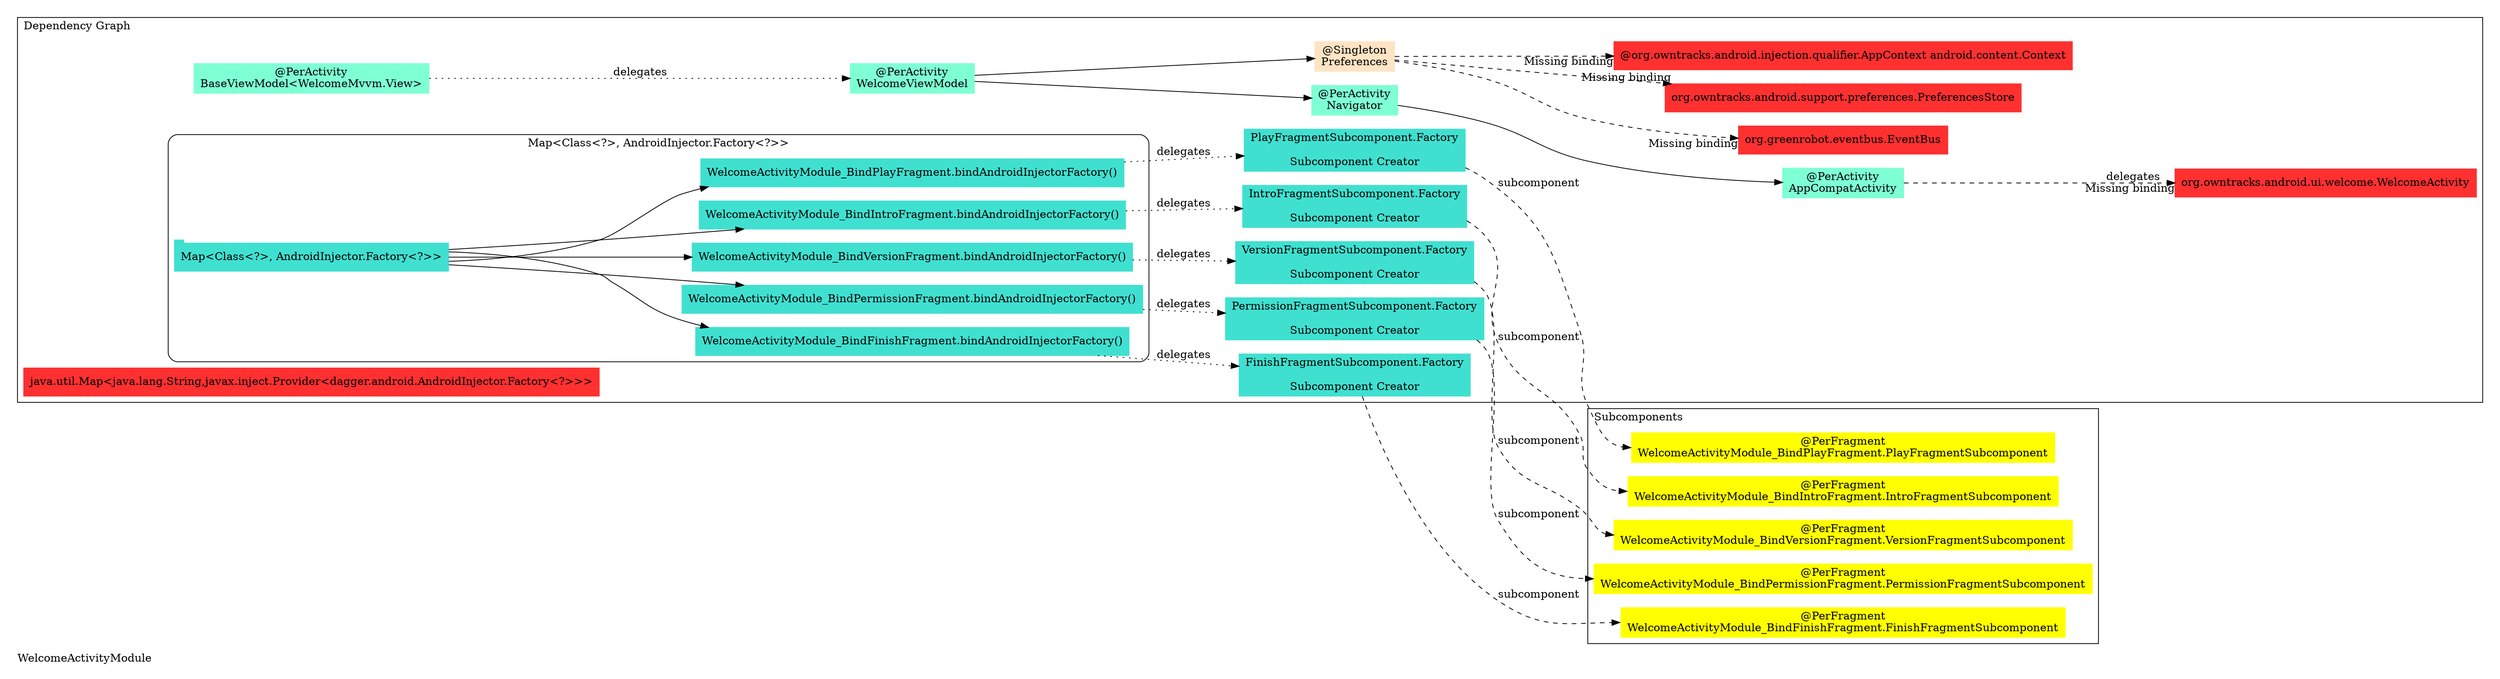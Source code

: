 digraph "org.owntracks.android.ui.welcome.WelcomeActivityModule" {
  graph [rankdir="LR", labeljust="l", label="WelcomeActivityModule", pad="0.2", compound="true"]
  node [shape="rectangle", style="filled", color="turquoise"]
  subgraph "cluster_Entry Points" {
    graph [labeljust="l", label="Entry Points"]
    node [shape="component", penwidth="2"]
  }
  subgraph "cluster_Dependency Graph" {
    graph [labeljust="l", label="Dependency Graph"]
    "3a993c41-a78d-4f32-b358-45c750a409d5" [label="@PerActivity\nAppCompatActivity", color="aquamarine"]
    "ce0c0ca2-f5dd-4875-ad87-7ee9fe3640ab" [label="org.owntracks.android.ui.welcome.WelcomeActivity", color="firebrick1"]
    "e157d70c-6976-4d0a-a48a-fd1d9a8aadb9" [label="@PerActivity\nBaseViewModel<WelcomeMvvm.View>", color="aquamarine"]
    "4c55e090-553e-442a-81d4-9f643d981114" [label="@PerActivity\nWelcomeViewModel", color="aquamarine"]
    "74b3f2d4-f8a2-4b59-aa1b-f65969f5edb9" [label="@Singleton\nPreferences", color="bisque"]
    "ad6a166a-663b-4a4c-99dd-1bb3cdf9570d" [label="@PerActivity\nNavigator", color="aquamarine"]
    "f1c21771-3c0c-479c-9586-37d0b73f5386" [label="@org.owntracks.android.injection.qualifier.AppContext android.content.Context", color="firebrick1"]
    "f46e5041-7a4f-43a3-9758-544a82acd7e4" [label="org.greenrobot.eventbus.EventBus", color="firebrick1"]
    "ebb982f0-91e5-435a-bacf-b034c421e594" [label="org.owntracks.android.support.preferences.PreferencesStore", color="firebrick1"]
    "48483905-6d13-4bd4-83b0-e6577b918430" [label="WelcomeActivityModule_BindPlayFragment.bindAndroidInjectorFactory()", color="turquoise"]
    "98739f9c-726c-445b-b1e1-ca1046b6016a" [label="WelcomeActivityModule_BindIntroFragment.bindAndroidInjectorFactory()", color="turquoise"]
    "3dc80a3c-87c1-43e9-bbc3-2d13187428bb" [label="WelcomeActivityModule_BindVersionFragment.bindAndroidInjectorFactory()", color="turquoise"]
    "e8d4f4b9-2290-42c8-8b3b-85df0159037b" [label="WelcomeActivityModule_BindPermissionFragment.bindAndroidInjectorFactory()", color="turquoise"]
    "973d32ea-d62c-4329-b6df-58cd705c8381" [label="WelcomeActivityModule_BindFinishFragment.bindAndroidInjectorFactory()", color="turquoise"]
    "12a1213e-e034-4637-acda-5a4d3e367c5b" [label="PlayFragmentSubcomponent.Factory\n\nSubcomponent Creator", color="turquoise"]
    "9caea6a3-2557-4f67-92e7-9e88a0c03bd3" [label="IntroFragmentSubcomponent.Factory\n\nSubcomponent Creator", color="turquoise"]
    "2cc216a7-f823-40a2-85b7-a545d36431e5" [label="VersionFragmentSubcomponent.Factory\n\nSubcomponent Creator", color="turquoise"]
    "c11489ca-9ec2-44c0-aa08-4a4dd5eae888" [label="PermissionFragmentSubcomponent.Factory\n\nSubcomponent Creator", color="turquoise"]
    "fbce6f97-e9ac-420a-b670-d5903a5e095e" [label="FinishFragmentSubcomponent.Factory\n\nSubcomponent Creator", color="turquoise"]
    "214d0999-402a-4166-8958-30e3d8e9981c" [label="java.util.Map<java.lang.String,javax.inject.Provider<dagger.android.AndroidInjector.Factory<?>>>", color="firebrick1"]
    subgraph "cluster_Map<Class<?>, AndroidInjector.Factory<?>>" {
      graph [label="Map<Class<?>, AndroidInjector.Factory<?>>", labeljust="c", style="rounded", color="black"]
      "00090d9d-61f6-43e3-89e2-625e5267da9d" [label="Map<Class<?>, AndroidInjector.Factory<?>>", color="turquoise", shape="tab"]
      "e8d4f4b9-2290-42c8-8b3b-85df0159037b" [label="WelcomeActivityModule_BindPermissionFragment.bindAndroidInjectorFactory()", color="turquoise"]
      "98739f9c-726c-445b-b1e1-ca1046b6016a" [label="WelcomeActivityModule_BindIntroFragment.bindAndroidInjectorFactory()", color="turquoise"]
      "973d32ea-d62c-4329-b6df-58cd705c8381" [label="WelcomeActivityModule_BindFinishFragment.bindAndroidInjectorFactory()", color="turquoise"]
      "3dc80a3c-87c1-43e9-bbc3-2d13187428bb" [label="WelcomeActivityModule_BindVersionFragment.bindAndroidInjectorFactory()", color="turquoise"]
      "48483905-6d13-4bd4-83b0-e6577b918430" [label="WelcomeActivityModule_BindPlayFragment.bindAndroidInjectorFactory()", color="turquoise"]
    }
  }
  subgraph "cluster_Subcomponents" {
    graph [labeljust="l", shape="folder", label="Subcomponents"]
    "4c8797b3-48fe-4dfb-bb0e-22a99de7e76f" [label="@PerFragment\nWelcomeActivityModule_BindPlayFragment.PlayFragmentSubcomponent", href="full_org.owntracks.android.ui.welcome.WelcomeActivityModule_BindPlayFragment.PlayFragmentSubcomponent.svg", color="yellow1"]
    "26b7c26f-1d02-4ea0-9807-8f6c8bfbb093" [label="@PerFragment\nWelcomeActivityModule_BindIntroFragment.IntroFragmentSubcomponent", href="full_org.owntracks.android.ui.welcome.WelcomeActivityModule_BindIntroFragment.IntroFragmentSubcomponent.svg", color="yellow1"]
    "7786f9ab-a81c-4cb9-9354-a04661ee38d6" [label="@PerFragment\nWelcomeActivityModule_BindVersionFragment.VersionFragmentSubcomponent", href="full_org.owntracks.android.ui.welcome.WelcomeActivityModule_BindVersionFragment.VersionFragmentSubcomponent.svg", color="yellow1"]
    "c876694b-e970-4d8b-a2ea-ba516b1c6aa0" [label="@PerFragment\nWelcomeActivityModule_BindPermissionFragment.PermissionFragmentSubcomponent", href="full_org.owntracks.android.ui.welcome.WelcomeActivityModule_BindPermissionFragment.PermissionFragmentSubcomponent.svg", color="yellow1"]
    "f9906086-833f-4be0-93df-0818f4526e3c" [label="@PerFragment\nWelcomeActivityModule_BindFinishFragment.FinishFragmentSubcomponent", href="full_org.owntracks.android.ui.welcome.WelcomeActivityModule_BindFinishFragment.FinishFragmentSubcomponent.svg", color="yellow1"]
  }
  "ad6a166a-663b-4a4c-99dd-1bb3cdf9570d" -> "3a993c41-a78d-4f32-b358-45c750a409d5"
  "3a993c41-a78d-4f32-b358-45c750a409d5" -> "ce0c0ca2-f5dd-4875-ad87-7ee9fe3640ab" [style="dashed", label="delegates", arrowType="empty", headlabel="Missing binding"]
  "e157d70c-6976-4d0a-a48a-fd1d9a8aadb9" -> "4c55e090-553e-442a-81d4-9f643d981114" [style="dotted", label="delegates"]
  "4c55e090-553e-442a-81d4-9f643d981114" -> "ad6a166a-663b-4a4c-99dd-1bb3cdf9570d"
  "4c55e090-553e-442a-81d4-9f643d981114" -> "74b3f2d4-f8a2-4b59-aa1b-f65969f5edb9"
  "74b3f2d4-f8a2-4b59-aa1b-f65969f5edb9" -> "f46e5041-7a4f-43a3-9758-544a82acd7e4" [style="dashed", arrowType="empty", headlabel="Missing binding"]
  "74b3f2d4-f8a2-4b59-aa1b-f65969f5edb9" -> "ebb982f0-91e5-435a-bacf-b034c421e594" [style="dashed", arrowType="empty", headlabel="Missing binding"]
  "74b3f2d4-f8a2-4b59-aa1b-f65969f5edb9" -> "f1c21771-3c0c-479c-9586-37d0b73f5386" [style="dashed", arrowType="empty", headlabel="Missing binding"]
  "00090d9d-61f6-43e3-89e2-625e5267da9d" -> "48483905-6d13-4bd4-83b0-e6577b918430"
  "00090d9d-61f6-43e3-89e2-625e5267da9d" -> "3dc80a3c-87c1-43e9-bbc3-2d13187428bb"
  "00090d9d-61f6-43e3-89e2-625e5267da9d" -> "973d32ea-d62c-4329-b6df-58cd705c8381"
  "00090d9d-61f6-43e3-89e2-625e5267da9d" -> "98739f9c-726c-445b-b1e1-ca1046b6016a"
  "00090d9d-61f6-43e3-89e2-625e5267da9d" -> "e8d4f4b9-2290-42c8-8b3b-85df0159037b"
  "48483905-6d13-4bd4-83b0-e6577b918430" -> "12a1213e-e034-4637-acda-5a4d3e367c5b" [style="dotted", label="delegates"]
  "98739f9c-726c-445b-b1e1-ca1046b6016a" -> "9caea6a3-2557-4f67-92e7-9e88a0c03bd3" [style="dotted", label="delegates"]
  "3dc80a3c-87c1-43e9-bbc3-2d13187428bb" -> "2cc216a7-f823-40a2-85b7-a545d36431e5" [style="dotted", label="delegates"]
  "e8d4f4b9-2290-42c8-8b3b-85df0159037b" -> "c11489ca-9ec2-44c0-aa08-4a4dd5eae888" [style="dotted", label="delegates"]
  "973d32ea-d62c-4329-b6df-58cd705c8381" -> "fbce6f97-e9ac-420a-b670-d5903a5e095e" [style="dotted", label="delegates"]
  "12a1213e-e034-4637-acda-5a4d3e367c5b" -> "4c8797b3-48fe-4dfb-bb0e-22a99de7e76f" [style="dashed", label="subcomponent", headport="w"]
  "9caea6a3-2557-4f67-92e7-9e88a0c03bd3" -> "26b7c26f-1d02-4ea0-9807-8f6c8bfbb093" [style="dashed", label="subcomponent", headport="w"]
  "2cc216a7-f823-40a2-85b7-a545d36431e5" -> "7786f9ab-a81c-4cb9-9354-a04661ee38d6" [style="dashed", label="subcomponent", headport="w"]
  "c11489ca-9ec2-44c0-aa08-4a4dd5eae888" -> "c876694b-e970-4d8b-a2ea-ba516b1c6aa0" [style="dashed", label="subcomponent", headport="w"]
  "fbce6f97-e9ac-420a-b670-d5903a5e095e" -> "f9906086-833f-4be0-93df-0818f4526e3c" [style="dashed", label="subcomponent", headport="w"]
}
